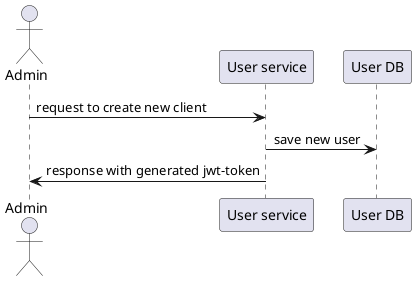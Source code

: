 @startuml

actor "Admin"

"Admin"-> "User service": request to create new client
"User service"-> "User DB": save new user
"Admin"<- "User service": response with generated jwt-token

@enduml
